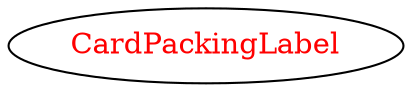 digraph dependencyGraph {
 concentrate=true;
 ranksep="2.0";
 rankdir="LR"; 
 splines="ortho";
"CardPackingLabel" [fontcolor="red"];
}
